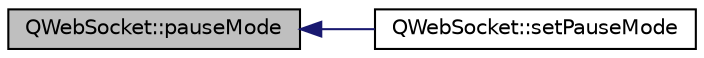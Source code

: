 digraph "QWebSocket::pauseMode"
{
  edge [fontname="Helvetica",fontsize="10",labelfontname="Helvetica",labelfontsize="10"];
  node [fontname="Helvetica",fontsize="10",shape=record];
  rankdir="LR";
  Node50 [label="QWebSocket::pauseMode",height=0.2,width=0.4,color="black", fillcolor="grey75", style="filled", fontcolor="black"];
  Node50 -> Node51 [dir="back",color="midnightblue",fontsize="10",style="solid",fontname="Helvetica"];
  Node51 [label="QWebSocket::setPauseMode",height=0.2,width=0.4,color="black", fillcolor="white", style="filled",URL="$class_q_web_socket.html#a7d6650c827cace4ccb27988894872bcc"];
}
